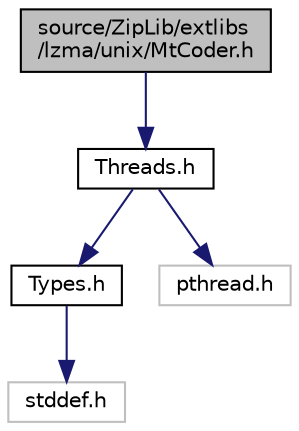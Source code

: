 digraph "source/ZipLib/extlibs/lzma/unix/MtCoder.h"
{
 // LATEX_PDF_SIZE
  edge [fontname="Helvetica",fontsize="10",labelfontname="Helvetica",labelfontsize="10"];
  node [fontname="Helvetica",fontsize="10",shape=record];
  Node1 [label="source/ZipLib/extlibs\l/lzma/unix/MtCoder.h",height=0.2,width=0.4,color="black", fillcolor="grey75", style="filled", fontcolor="black",tooltip=" "];
  Node1 -> Node2 [color="midnightblue",fontsize="10",style="solid"];
  Node2 [label="Threads.h",height=0.2,width=0.4,color="black", fillcolor="white", style="filled",URL="$unix_2_threads_8h.html",tooltip=" "];
  Node2 -> Node3 [color="midnightblue",fontsize="10",style="solid"];
  Node3 [label="Types.h",height=0.2,width=0.4,color="black", fillcolor="white", style="filled",URL="$unix_2_types_8h.html",tooltip=" "];
  Node3 -> Node4 [color="midnightblue",fontsize="10",style="solid"];
  Node4 [label="stddef.h",height=0.2,width=0.4,color="grey75", fillcolor="white", style="filled",tooltip=" "];
  Node2 -> Node5 [color="midnightblue",fontsize="10",style="solid"];
  Node5 [label="pthread.h",height=0.2,width=0.4,color="grey75", fillcolor="white", style="filled",tooltip=" "];
}
